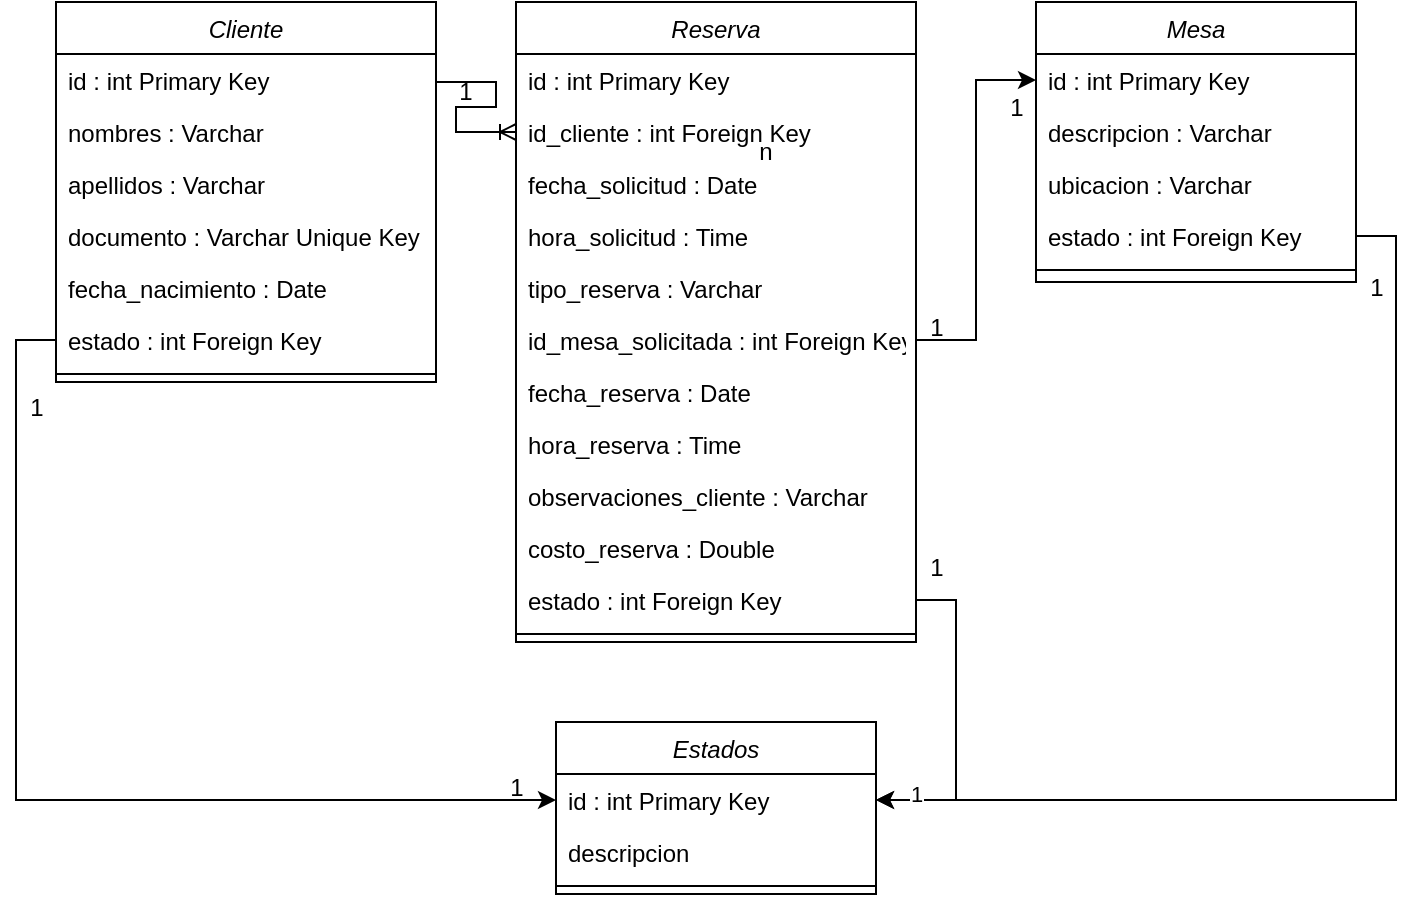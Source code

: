 <mxfile version="21.2.3" type="device">
  <diagram id="C5RBs43oDa-KdzZeNtuy" name="Page-1">
    <mxGraphModel dx="1434" dy="810" grid="1" gridSize="10" guides="1" tooltips="1" connect="1" arrows="1" fold="1" page="1" pageScale="1" pageWidth="827" pageHeight="1169" math="0" shadow="0">
      <root>
        <mxCell id="WIyWlLk6GJQsqaUBKTNV-0" />
        <mxCell id="WIyWlLk6GJQsqaUBKTNV-1" parent="WIyWlLk6GJQsqaUBKTNV-0" />
        <mxCell id="zkfFHV4jXpPFQw0GAbJ--0" value="Cliente" style="swimlane;fontStyle=2;align=center;verticalAlign=top;childLayout=stackLayout;horizontal=1;startSize=26;horizontalStack=0;resizeParent=1;resizeLast=0;collapsible=1;marginBottom=0;rounded=0;shadow=0;strokeWidth=1;" parent="WIyWlLk6GJQsqaUBKTNV-1" vertex="1">
          <mxGeometry x="80" y="160" width="190" height="190" as="geometry">
            <mxRectangle x="230" y="140" width="160" height="26" as="alternateBounds" />
          </mxGeometry>
        </mxCell>
        <mxCell id="zkfFHV4jXpPFQw0GAbJ--1" value="id : int Primary Key" style="text;align=left;verticalAlign=top;spacingLeft=4;spacingRight=4;overflow=hidden;rotatable=0;points=[[0,0.5],[1,0.5]];portConstraint=eastwest;" parent="zkfFHV4jXpPFQw0GAbJ--0" vertex="1">
          <mxGeometry y="26" width="190" height="26" as="geometry" />
        </mxCell>
        <mxCell id="zkfFHV4jXpPFQw0GAbJ--2" value="nombres : Varchar" style="text;align=left;verticalAlign=top;spacingLeft=4;spacingRight=4;overflow=hidden;rotatable=0;points=[[0,0.5],[1,0.5]];portConstraint=eastwest;rounded=0;shadow=0;html=0;" parent="zkfFHV4jXpPFQw0GAbJ--0" vertex="1">
          <mxGeometry y="52" width="190" height="26" as="geometry" />
        </mxCell>
        <mxCell id="tpEpeeQlFHKrJ7A3NR8L-0" value="apellidos : Varchar" style="text;align=left;verticalAlign=top;spacingLeft=4;spacingRight=4;overflow=hidden;rotatable=0;points=[[0,0.5],[1,0.5]];portConstraint=eastwest;rounded=0;shadow=0;html=0;" parent="zkfFHV4jXpPFQw0GAbJ--0" vertex="1">
          <mxGeometry y="78" width="190" height="26" as="geometry" />
        </mxCell>
        <mxCell id="zkfFHV4jXpPFQw0GAbJ--3" value="documento : Varchar Unique Key" style="text;align=left;verticalAlign=top;spacingLeft=4;spacingRight=4;overflow=hidden;rotatable=0;points=[[0,0.5],[1,0.5]];portConstraint=eastwest;rounded=0;shadow=0;html=0;" parent="zkfFHV4jXpPFQw0GAbJ--0" vertex="1">
          <mxGeometry y="104" width="190" height="26" as="geometry" />
        </mxCell>
        <mxCell id="tpEpeeQlFHKrJ7A3NR8L-1" value="fecha_nacimiento : Date" style="text;align=left;verticalAlign=top;spacingLeft=4;spacingRight=4;overflow=hidden;rotatable=0;points=[[0,0.5],[1,0.5]];portConstraint=eastwest;rounded=0;shadow=0;html=0;" parent="zkfFHV4jXpPFQw0GAbJ--0" vertex="1">
          <mxGeometry y="130" width="190" height="26" as="geometry" />
        </mxCell>
        <mxCell id="uEhAtmX_LcydpsxMm2o7-24" value="estado : int Foreign Key" style="text;align=left;verticalAlign=top;spacingLeft=4;spacingRight=4;overflow=hidden;rotatable=0;points=[[0,0.5],[1,0.5]];portConstraint=eastwest;rounded=0;shadow=0;html=0;" vertex="1" parent="zkfFHV4jXpPFQw0GAbJ--0">
          <mxGeometry y="156" width="190" height="26" as="geometry" />
        </mxCell>
        <mxCell id="zkfFHV4jXpPFQw0GAbJ--4" value="" style="line;html=1;strokeWidth=1;align=left;verticalAlign=middle;spacingTop=-1;spacingLeft=3;spacingRight=3;rotatable=0;labelPosition=right;points=[];portConstraint=eastwest;" parent="zkfFHV4jXpPFQw0GAbJ--0" vertex="1">
          <mxGeometry y="182" width="190" height="8" as="geometry" />
        </mxCell>
        <mxCell id="tpEpeeQlFHKrJ7A3NR8L-3" value="Reserva" style="swimlane;fontStyle=2;align=center;verticalAlign=top;childLayout=stackLayout;horizontal=1;startSize=26;horizontalStack=0;resizeParent=1;resizeLast=0;collapsible=1;marginBottom=0;rounded=0;shadow=0;strokeWidth=1;" parent="WIyWlLk6GJQsqaUBKTNV-1" vertex="1">
          <mxGeometry x="310" y="160" width="200" height="320" as="geometry">
            <mxRectangle x="230" y="140" width="160" height="26" as="alternateBounds" />
          </mxGeometry>
        </mxCell>
        <mxCell id="tpEpeeQlFHKrJ7A3NR8L-4" value="id : int Primary Key" style="text;align=left;verticalAlign=top;spacingLeft=4;spacingRight=4;overflow=hidden;rotatable=0;points=[[0,0.5],[1,0.5]];portConstraint=eastwest;" parent="tpEpeeQlFHKrJ7A3NR8L-3" vertex="1">
          <mxGeometry y="26" width="200" height="26" as="geometry" />
        </mxCell>
        <mxCell id="tpEpeeQlFHKrJ7A3NR8L-5" value="id_cliente : int Foreign Key" style="text;align=left;verticalAlign=top;spacingLeft=4;spacingRight=4;overflow=hidden;rotatable=0;points=[[0,0.5],[1,0.5]];portConstraint=eastwest;rounded=0;shadow=0;html=0;" parent="tpEpeeQlFHKrJ7A3NR8L-3" vertex="1">
          <mxGeometry y="52" width="200" height="26" as="geometry" />
        </mxCell>
        <mxCell id="tpEpeeQlFHKrJ7A3NR8L-6" value="fecha_solicitud : Date" style="text;align=left;verticalAlign=top;spacingLeft=4;spacingRight=4;overflow=hidden;rotatable=0;points=[[0,0.5],[1,0.5]];portConstraint=eastwest;rounded=0;shadow=0;html=0;" parent="tpEpeeQlFHKrJ7A3NR8L-3" vertex="1">
          <mxGeometry y="78" width="200" height="26" as="geometry" />
        </mxCell>
        <mxCell id="tpEpeeQlFHKrJ7A3NR8L-7" value="hora_solicitud : Time" style="text;align=left;verticalAlign=top;spacingLeft=4;spacingRight=4;overflow=hidden;rotatable=0;points=[[0,0.5],[1,0.5]];portConstraint=eastwest;rounded=0;shadow=0;html=0;" parent="tpEpeeQlFHKrJ7A3NR8L-3" vertex="1">
          <mxGeometry y="104" width="200" height="26" as="geometry" />
        </mxCell>
        <mxCell id="tpEpeeQlFHKrJ7A3NR8L-30" value="tipo_reserva : Varchar" style="text;align=left;verticalAlign=top;spacingLeft=4;spacingRight=4;overflow=hidden;rotatable=0;points=[[0,0.5],[1,0.5]];portConstraint=eastwest;rounded=0;shadow=0;html=0;" parent="tpEpeeQlFHKrJ7A3NR8L-3" vertex="1">
          <mxGeometry y="130" width="200" height="26" as="geometry" />
        </mxCell>
        <mxCell id="tpEpeeQlFHKrJ7A3NR8L-8" value="id_mesa_solicitada : int Foreign Key" style="text;align=left;verticalAlign=top;spacingLeft=4;spacingRight=4;overflow=hidden;rotatable=0;points=[[0,0.5],[1,0.5]];portConstraint=eastwest;rounded=0;shadow=0;html=0;" parent="tpEpeeQlFHKrJ7A3NR8L-3" vertex="1">
          <mxGeometry y="156" width="200" height="26" as="geometry" />
        </mxCell>
        <mxCell id="tpEpeeQlFHKrJ7A3NR8L-14" value="fecha_reserva : Date" style="text;align=left;verticalAlign=top;spacingLeft=4;spacingRight=4;overflow=hidden;rotatable=0;points=[[0,0.5],[1,0.5]];portConstraint=eastwest;rounded=0;shadow=0;html=0;" parent="tpEpeeQlFHKrJ7A3NR8L-3" vertex="1">
          <mxGeometry y="182" width="200" height="26" as="geometry" />
        </mxCell>
        <mxCell id="tpEpeeQlFHKrJ7A3NR8L-15" value="hora_reserva : Time" style="text;align=left;verticalAlign=top;spacingLeft=4;spacingRight=4;overflow=hidden;rotatable=0;points=[[0,0.5],[1,0.5]];portConstraint=eastwest;rounded=0;shadow=0;html=0;" parent="tpEpeeQlFHKrJ7A3NR8L-3" vertex="1">
          <mxGeometry y="208" width="200" height="26" as="geometry" />
        </mxCell>
        <mxCell id="tpEpeeQlFHKrJ7A3NR8L-13" value="observaciones_cliente : Varchar" style="text;align=left;verticalAlign=top;spacingLeft=4;spacingRight=4;overflow=hidden;rotatable=0;points=[[0,0.5],[1,0.5]];portConstraint=eastwest;rounded=0;shadow=0;html=0;" parent="tpEpeeQlFHKrJ7A3NR8L-3" vertex="1">
          <mxGeometry y="234" width="200" height="26" as="geometry" />
        </mxCell>
        <mxCell id="tpEpeeQlFHKrJ7A3NR8L-29" value="costo_reserva : Double" style="text;align=left;verticalAlign=top;spacingLeft=4;spacingRight=4;overflow=hidden;rotatable=0;points=[[0,0.5],[1,0.5]];portConstraint=eastwest;rounded=0;shadow=0;html=0;" parent="tpEpeeQlFHKrJ7A3NR8L-3" vertex="1">
          <mxGeometry y="260" width="200" height="26" as="geometry" />
        </mxCell>
        <mxCell id="tpEpeeQlFHKrJ7A3NR8L-28" value="estado : int Foreign Key" style="text;align=left;verticalAlign=top;spacingLeft=4;spacingRight=4;overflow=hidden;rotatable=0;points=[[0,0.5],[1,0.5]];portConstraint=eastwest;rounded=0;shadow=0;html=0;" parent="tpEpeeQlFHKrJ7A3NR8L-3" vertex="1">
          <mxGeometry y="286" width="200" height="26" as="geometry" />
        </mxCell>
        <mxCell id="tpEpeeQlFHKrJ7A3NR8L-9" value="" style="line;html=1;strokeWidth=1;align=left;verticalAlign=middle;spacingTop=-1;spacingLeft=3;spacingRight=3;rotatable=0;labelPosition=right;points=[];portConstraint=eastwest;" parent="tpEpeeQlFHKrJ7A3NR8L-3" vertex="1">
          <mxGeometry y="312" width="200" height="8" as="geometry" />
        </mxCell>
        <mxCell id="ezWPdgI8D1SfkgDKippt-2" value="" style="edgeStyle=entityRelationEdgeStyle;fontSize=12;html=1;endArrow=ERoneToMany;rounded=0;entryX=0;entryY=0.5;entryDx=0;entryDy=0;" parent="WIyWlLk6GJQsqaUBKTNV-1" target="tpEpeeQlFHKrJ7A3NR8L-5" edge="1">
          <mxGeometry width="100" height="100" relative="1" as="geometry">
            <mxPoint x="270" y="200" as="sourcePoint" />
            <mxPoint x="370" y="100" as="targetPoint" />
          </mxGeometry>
        </mxCell>
        <mxCell id="ezWPdgI8D1SfkgDKippt-3" value="1" style="text;html=1;strokeColor=none;fillColor=none;align=center;verticalAlign=middle;whiteSpace=wrap;rounded=0;" parent="WIyWlLk6GJQsqaUBKTNV-1" vertex="1">
          <mxGeometry x="280" y="200" width="10" height="10" as="geometry" />
        </mxCell>
        <mxCell id="ezWPdgI8D1SfkgDKippt-5" value="n" style="text;html=1;strokeColor=none;fillColor=none;align=center;verticalAlign=middle;whiteSpace=wrap;rounded=0;" parent="WIyWlLk6GJQsqaUBKTNV-1" vertex="1">
          <mxGeometry x="430" y="230" width="10" height="10" as="geometry" />
        </mxCell>
        <mxCell id="uEhAtmX_LcydpsxMm2o7-0" value="Mesa" style="swimlane;fontStyle=2;align=center;verticalAlign=top;childLayout=stackLayout;horizontal=1;startSize=26;horizontalStack=0;resizeParent=1;resizeLast=0;collapsible=1;marginBottom=0;rounded=0;shadow=0;strokeWidth=1;" vertex="1" parent="WIyWlLk6GJQsqaUBKTNV-1">
          <mxGeometry x="570" y="160" width="160" height="140" as="geometry">
            <mxRectangle x="230" y="140" width="160" height="26" as="alternateBounds" />
          </mxGeometry>
        </mxCell>
        <mxCell id="uEhAtmX_LcydpsxMm2o7-1" value="id : int Primary Key" style="text;align=left;verticalAlign=top;spacingLeft=4;spacingRight=4;overflow=hidden;rotatable=0;points=[[0,0.5],[1,0.5]];portConstraint=eastwest;" vertex="1" parent="uEhAtmX_LcydpsxMm2o7-0">
          <mxGeometry y="26" width="160" height="26" as="geometry" />
        </mxCell>
        <mxCell id="uEhAtmX_LcydpsxMm2o7-2" value="descripcion : Varchar" style="text;align=left;verticalAlign=top;spacingLeft=4;spacingRight=4;overflow=hidden;rotatable=0;points=[[0,0.5],[1,0.5]];portConstraint=eastwest;rounded=0;shadow=0;html=0;" vertex="1" parent="uEhAtmX_LcydpsxMm2o7-0">
          <mxGeometry y="52" width="160" height="26" as="geometry" />
        </mxCell>
        <mxCell id="uEhAtmX_LcydpsxMm2o7-3" value="ubicacion : Varchar" style="text;align=left;verticalAlign=top;spacingLeft=4;spacingRight=4;overflow=hidden;rotatable=0;points=[[0,0.5],[1,0.5]];portConstraint=eastwest;rounded=0;shadow=0;html=0;" vertex="1" parent="uEhAtmX_LcydpsxMm2o7-0">
          <mxGeometry y="78" width="160" height="26" as="geometry" />
        </mxCell>
        <mxCell id="uEhAtmX_LcydpsxMm2o7-4" value="estado : int Foreign Key" style="text;align=left;verticalAlign=top;spacingLeft=4;spacingRight=4;overflow=hidden;rotatable=0;points=[[0,0.5],[1,0.5]];portConstraint=eastwest;rounded=0;shadow=0;html=0;" vertex="1" parent="uEhAtmX_LcydpsxMm2o7-0">
          <mxGeometry y="104" width="160" height="26" as="geometry" />
        </mxCell>
        <mxCell id="uEhAtmX_LcydpsxMm2o7-5" value="" style="line;html=1;strokeWidth=1;align=left;verticalAlign=middle;spacingTop=-1;spacingLeft=3;spacingRight=3;rotatable=0;labelPosition=right;points=[];portConstraint=eastwest;" vertex="1" parent="uEhAtmX_LcydpsxMm2o7-0">
          <mxGeometry y="130" width="160" height="8" as="geometry" />
        </mxCell>
        <mxCell id="uEhAtmX_LcydpsxMm2o7-11" value="" style="endArrow=open;endSize=12;dashed=1;html=1;rounded=0;" edge="1" parent="WIyWlLk6GJQsqaUBKTNV-1" target="uEhAtmX_LcydpsxMm2o7-12">
          <mxGeometry width="160" relative="1" as="geometry">
            <mxPoint x="360" y="540" as="sourcePoint" />
            <mxPoint x="520" y="540" as="targetPoint" />
          </mxGeometry>
        </mxCell>
        <mxCell id="uEhAtmX_LcydpsxMm2o7-12" value="Estados" style="swimlane;fontStyle=2;align=center;verticalAlign=top;childLayout=stackLayout;horizontal=1;startSize=26;horizontalStack=0;resizeParent=1;resizeLast=0;collapsible=1;marginBottom=0;rounded=0;shadow=0;strokeWidth=1;" vertex="1" parent="WIyWlLk6GJQsqaUBKTNV-1">
          <mxGeometry x="330" y="520" width="160" height="86" as="geometry">
            <mxRectangle x="230" y="140" width="160" height="26" as="alternateBounds" />
          </mxGeometry>
        </mxCell>
        <mxCell id="uEhAtmX_LcydpsxMm2o7-13" value="id : int Primary Key" style="text;align=left;verticalAlign=top;spacingLeft=4;spacingRight=4;overflow=hidden;rotatable=0;points=[[0,0.5],[1,0.5]];portConstraint=eastwest;" vertex="1" parent="uEhAtmX_LcydpsxMm2o7-12">
          <mxGeometry y="26" width="160" height="26" as="geometry" />
        </mxCell>
        <mxCell id="uEhAtmX_LcydpsxMm2o7-14" value="descripcion" style="text;align=left;verticalAlign=top;spacingLeft=4;spacingRight=4;overflow=hidden;rotatable=0;points=[[0,0.5],[1,0.5]];portConstraint=eastwest;rounded=0;shadow=0;html=0;" vertex="1" parent="uEhAtmX_LcydpsxMm2o7-12">
          <mxGeometry y="52" width="160" height="26" as="geometry" />
        </mxCell>
        <mxCell id="uEhAtmX_LcydpsxMm2o7-15" value="" style="line;html=1;strokeWidth=1;align=left;verticalAlign=middle;spacingTop=-1;spacingLeft=3;spacingRight=3;rotatable=0;labelPosition=right;points=[];portConstraint=eastwest;" vertex="1" parent="uEhAtmX_LcydpsxMm2o7-12">
          <mxGeometry y="78" width="160" height="8" as="geometry" />
        </mxCell>
        <mxCell id="uEhAtmX_LcydpsxMm2o7-21" style="edgeStyle=orthogonalEdgeStyle;rounded=0;orthogonalLoop=1;jettySize=auto;html=1;exitX=1;exitY=0.5;exitDx=0;exitDy=0;entryX=0;entryY=0.5;entryDx=0;entryDy=0;" edge="1" parent="WIyWlLk6GJQsqaUBKTNV-1" source="tpEpeeQlFHKrJ7A3NR8L-8" target="uEhAtmX_LcydpsxMm2o7-1">
          <mxGeometry relative="1" as="geometry" />
        </mxCell>
        <mxCell id="uEhAtmX_LcydpsxMm2o7-22" value="1" style="text;html=1;align=center;verticalAlign=middle;resizable=0;points=[];autosize=1;strokeColor=none;fillColor=none;" vertex="1" parent="WIyWlLk6GJQsqaUBKTNV-1">
          <mxGeometry x="505" y="308" width="30" height="30" as="geometry" />
        </mxCell>
        <mxCell id="uEhAtmX_LcydpsxMm2o7-23" value="1" style="text;html=1;align=center;verticalAlign=middle;resizable=0;points=[];autosize=1;strokeColor=none;fillColor=none;" vertex="1" parent="WIyWlLk6GJQsqaUBKTNV-1">
          <mxGeometry x="545" y="198" width="30" height="30" as="geometry" />
        </mxCell>
        <mxCell id="uEhAtmX_LcydpsxMm2o7-26" style="edgeStyle=orthogonalEdgeStyle;rounded=0;orthogonalLoop=1;jettySize=auto;html=1;exitX=1;exitY=0.5;exitDx=0;exitDy=0;entryX=1;entryY=0.5;entryDx=0;entryDy=0;" edge="1" parent="WIyWlLk6GJQsqaUBKTNV-1" source="tpEpeeQlFHKrJ7A3NR8L-28" target="uEhAtmX_LcydpsxMm2o7-13">
          <mxGeometry relative="1" as="geometry" />
        </mxCell>
        <mxCell id="uEhAtmX_LcydpsxMm2o7-27" style="edgeStyle=orthogonalEdgeStyle;rounded=0;orthogonalLoop=1;jettySize=auto;html=1;exitX=1;exitY=0.5;exitDx=0;exitDy=0;entryX=1;entryY=0.5;entryDx=0;entryDy=0;" edge="1" parent="WIyWlLk6GJQsqaUBKTNV-1" source="uEhAtmX_LcydpsxMm2o7-4" target="uEhAtmX_LcydpsxMm2o7-13">
          <mxGeometry relative="1" as="geometry" />
        </mxCell>
        <mxCell id="uEhAtmX_LcydpsxMm2o7-32" value="1" style="edgeLabel;html=1;align=center;verticalAlign=middle;resizable=0;points=[];" vertex="1" connectable="0" parent="uEhAtmX_LcydpsxMm2o7-27">
          <mxGeometry x="0.929" y="-3" relative="1" as="geometry">
            <mxPoint as="offset" />
          </mxGeometry>
        </mxCell>
        <mxCell id="uEhAtmX_LcydpsxMm2o7-28" style="edgeStyle=orthogonalEdgeStyle;rounded=0;orthogonalLoop=1;jettySize=auto;html=1;exitX=0;exitY=0.5;exitDx=0;exitDy=0;entryX=0;entryY=0.5;entryDx=0;entryDy=0;" edge="1" parent="WIyWlLk6GJQsqaUBKTNV-1" source="uEhAtmX_LcydpsxMm2o7-24" target="uEhAtmX_LcydpsxMm2o7-13">
          <mxGeometry relative="1" as="geometry" />
        </mxCell>
        <mxCell id="uEhAtmX_LcydpsxMm2o7-29" value="1" style="text;html=1;align=center;verticalAlign=middle;resizable=0;points=[];autosize=1;strokeColor=none;fillColor=none;" vertex="1" parent="WIyWlLk6GJQsqaUBKTNV-1">
          <mxGeometry x="725" y="288" width="30" height="30" as="geometry" />
        </mxCell>
        <mxCell id="uEhAtmX_LcydpsxMm2o7-31" value="1" style="text;html=1;align=center;verticalAlign=middle;resizable=0;points=[];autosize=1;strokeColor=none;fillColor=none;" vertex="1" parent="WIyWlLk6GJQsqaUBKTNV-1">
          <mxGeometry x="505" y="428" width="30" height="30" as="geometry" />
        </mxCell>
        <mxCell id="uEhAtmX_LcydpsxMm2o7-33" value="1" style="text;html=1;align=center;verticalAlign=middle;resizable=0;points=[];autosize=1;strokeColor=none;fillColor=none;" vertex="1" parent="WIyWlLk6GJQsqaUBKTNV-1">
          <mxGeometry x="55" y="348" width="30" height="30" as="geometry" />
        </mxCell>
        <mxCell id="uEhAtmX_LcydpsxMm2o7-34" value="1" style="text;html=1;align=center;verticalAlign=middle;resizable=0;points=[];autosize=1;strokeColor=none;fillColor=none;" vertex="1" parent="WIyWlLk6GJQsqaUBKTNV-1">
          <mxGeometry x="295" y="538" width="30" height="30" as="geometry" />
        </mxCell>
      </root>
    </mxGraphModel>
  </diagram>
</mxfile>
